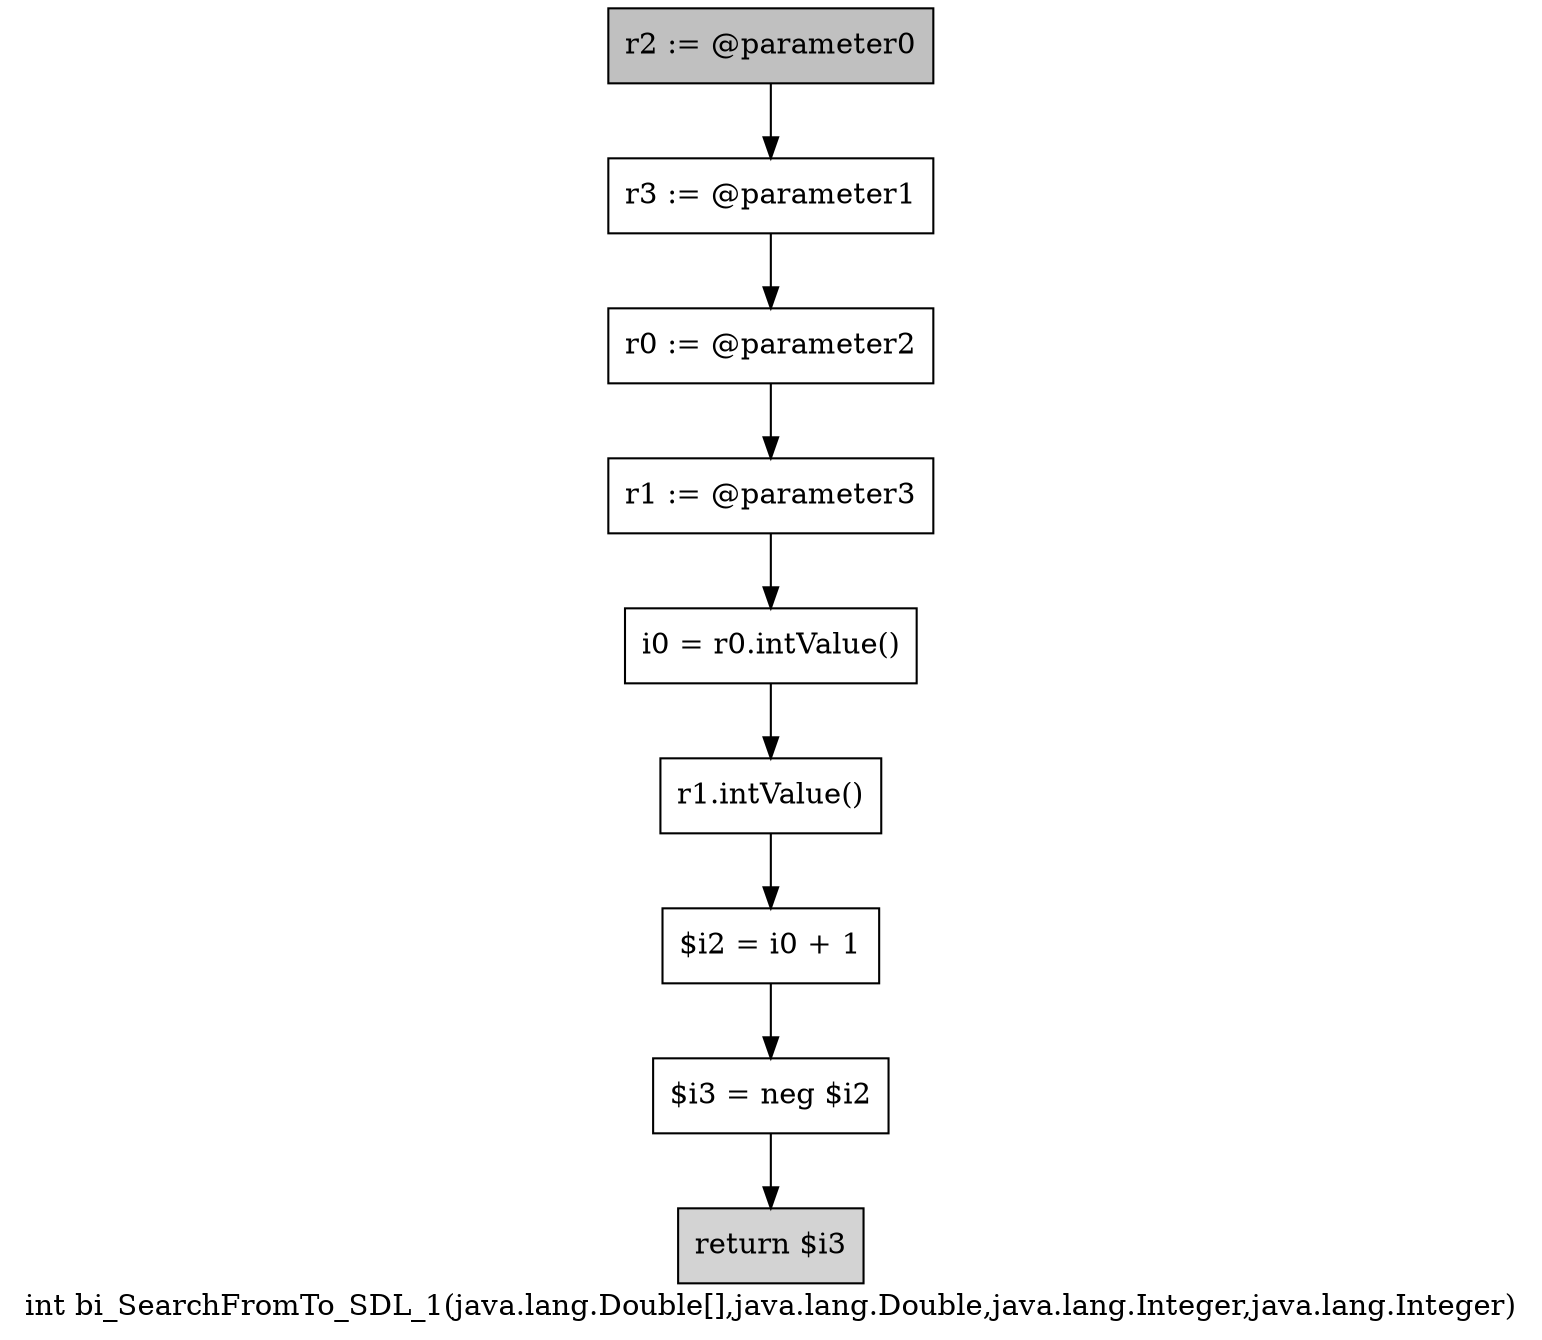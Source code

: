 digraph "int bi_SearchFromTo_SDL_1(java.lang.Double[],java.lang.Double,java.lang.Integer,java.lang.Integer)" {
    label="int bi_SearchFromTo_SDL_1(java.lang.Double[],java.lang.Double,java.lang.Integer,java.lang.Integer)";
    node [shape=box];
    "0" [style=filled,fillcolor=gray,label="r2 := @parameter0",];
    "1" [label="r3 := @parameter1",];
    "0"->"1";
    "2" [label="r0 := @parameter2",];
    "1"->"2";
    "3" [label="r1 := @parameter3",];
    "2"->"3";
    "4" [label="i0 = r0.intValue()",];
    "3"->"4";
    "5" [label="r1.intValue()",];
    "4"->"5";
    "6" [label="$i2 = i0 + 1",];
    "5"->"6";
    "7" [label="$i3 = neg $i2",];
    "6"->"7";
    "8" [style=filled,fillcolor=lightgray,label="return $i3",];
    "7"->"8";
}
